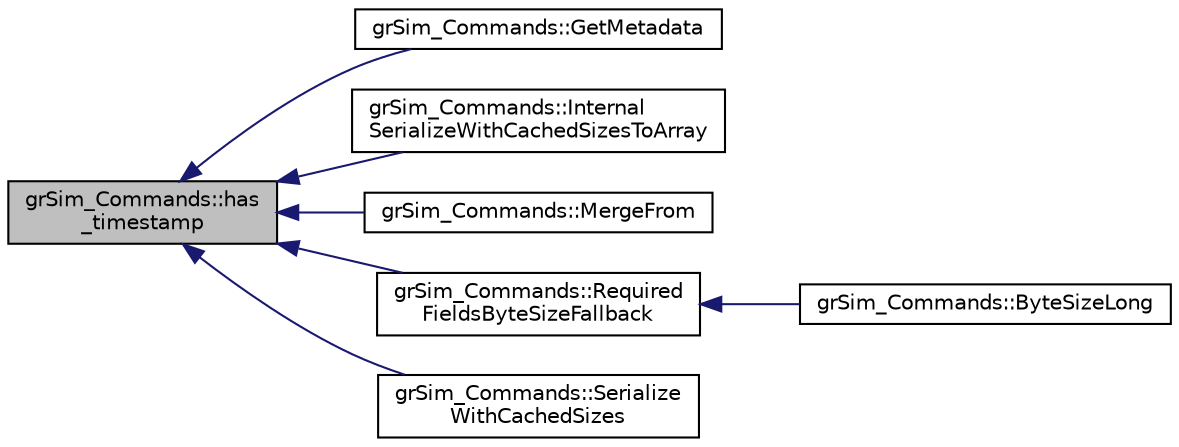 digraph "grSim_Commands::has_timestamp"
{
 // INTERACTIVE_SVG=YES
  edge [fontname="Helvetica",fontsize="10",labelfontname="Helvetica",labelfontsize="10"];
  node [fontname="Helvetica",fontsize="10",shape=record];
  rankdir="LR";
  Node1 [label="grSim_Commands::has\l_timestamp",height=0.2,width=0.4,color="black", fillcolor="grey75", style="filled", fontcolor="black"];
  Node1 -> Node2 [dir="back",color="midnightblue",fontsize="10",style="solid",fontname="Helvetica"];
  Node2 [label="grSim_Commands::GetMetadata",height=0.2,width=0.4,color="black", fillcolor="white", style="filled",URL="$d0/d13/classgr_sim___commands.html#a0aa4de94992ecedff4030f98fc1fc144"];
  Node1 -> Node3 [dir="back",color="midnightblue",fontsize="10",style="solid",fontname="Helvetica"];
  Node3 [label="grSim_Commands::Internal\lSerializeWithCachedSizesToArray",height=0.2,width=0.4,color="black", fillcolor="white", style="filled",URL="$d0/d13/classgr_sim___commands.html#aa01ea18a17dc5948b1cdb5ddde8c7900"];
  Node1 -> Node4 [dir="back",color="midnightblue",fontsize="10",style="solid",fontname="Helvetica"];
  Node4 [label="grSim_Commands::MergeFrom",height=0.2,width=0.4,color="black", fillcolor="white", style="filled",URL="$d0/d13/classgr_sim___commands.html#a85611d7fce300833b88bcb08a7dd7574"];
  Node1 -> Node5 [dir="back",color="midnightblue",fontsize="10",style="solid",fontname="Helvetica"];
  Node5 [label="grSim_Commands::Required\lFieldsByteSizeFallback",height=0.2,width=0.4,color="black", fillcolor="white", style="filled",URL="$d0/d13/classgr_sim___commands.html#ada1bf1a3324d3893c0e6ce6a1ac4bf34"];
  Node5 -> Node6 [dir="back",color="midnightblue",fontsize="10",style="solid",fontname="Helvetica"];
  Node6 [label="grSim_Commands::ByteSizeLong",height=0.2,width=0.4,color="black", fillcolor="white", style="filled",URL="$d0/d13/classgr_sim___commands.html#a0a15915c02df278485a6d52bca6cac53"];
  Node1 -> Node7 [dir="back",color="midnightblue",fontsize="10",style="solid",fontname="Helvetica"];
  Node7 [label="grSim_Commands::Serialize\lWithCachedSizes",height=0.2,width=0.4,color="black", fillcolor="white", style="filled",URL="$d0/d13/classgr_sim___commands.html#abb3bca32394ee3176ecaee32d584ddef"];
}
